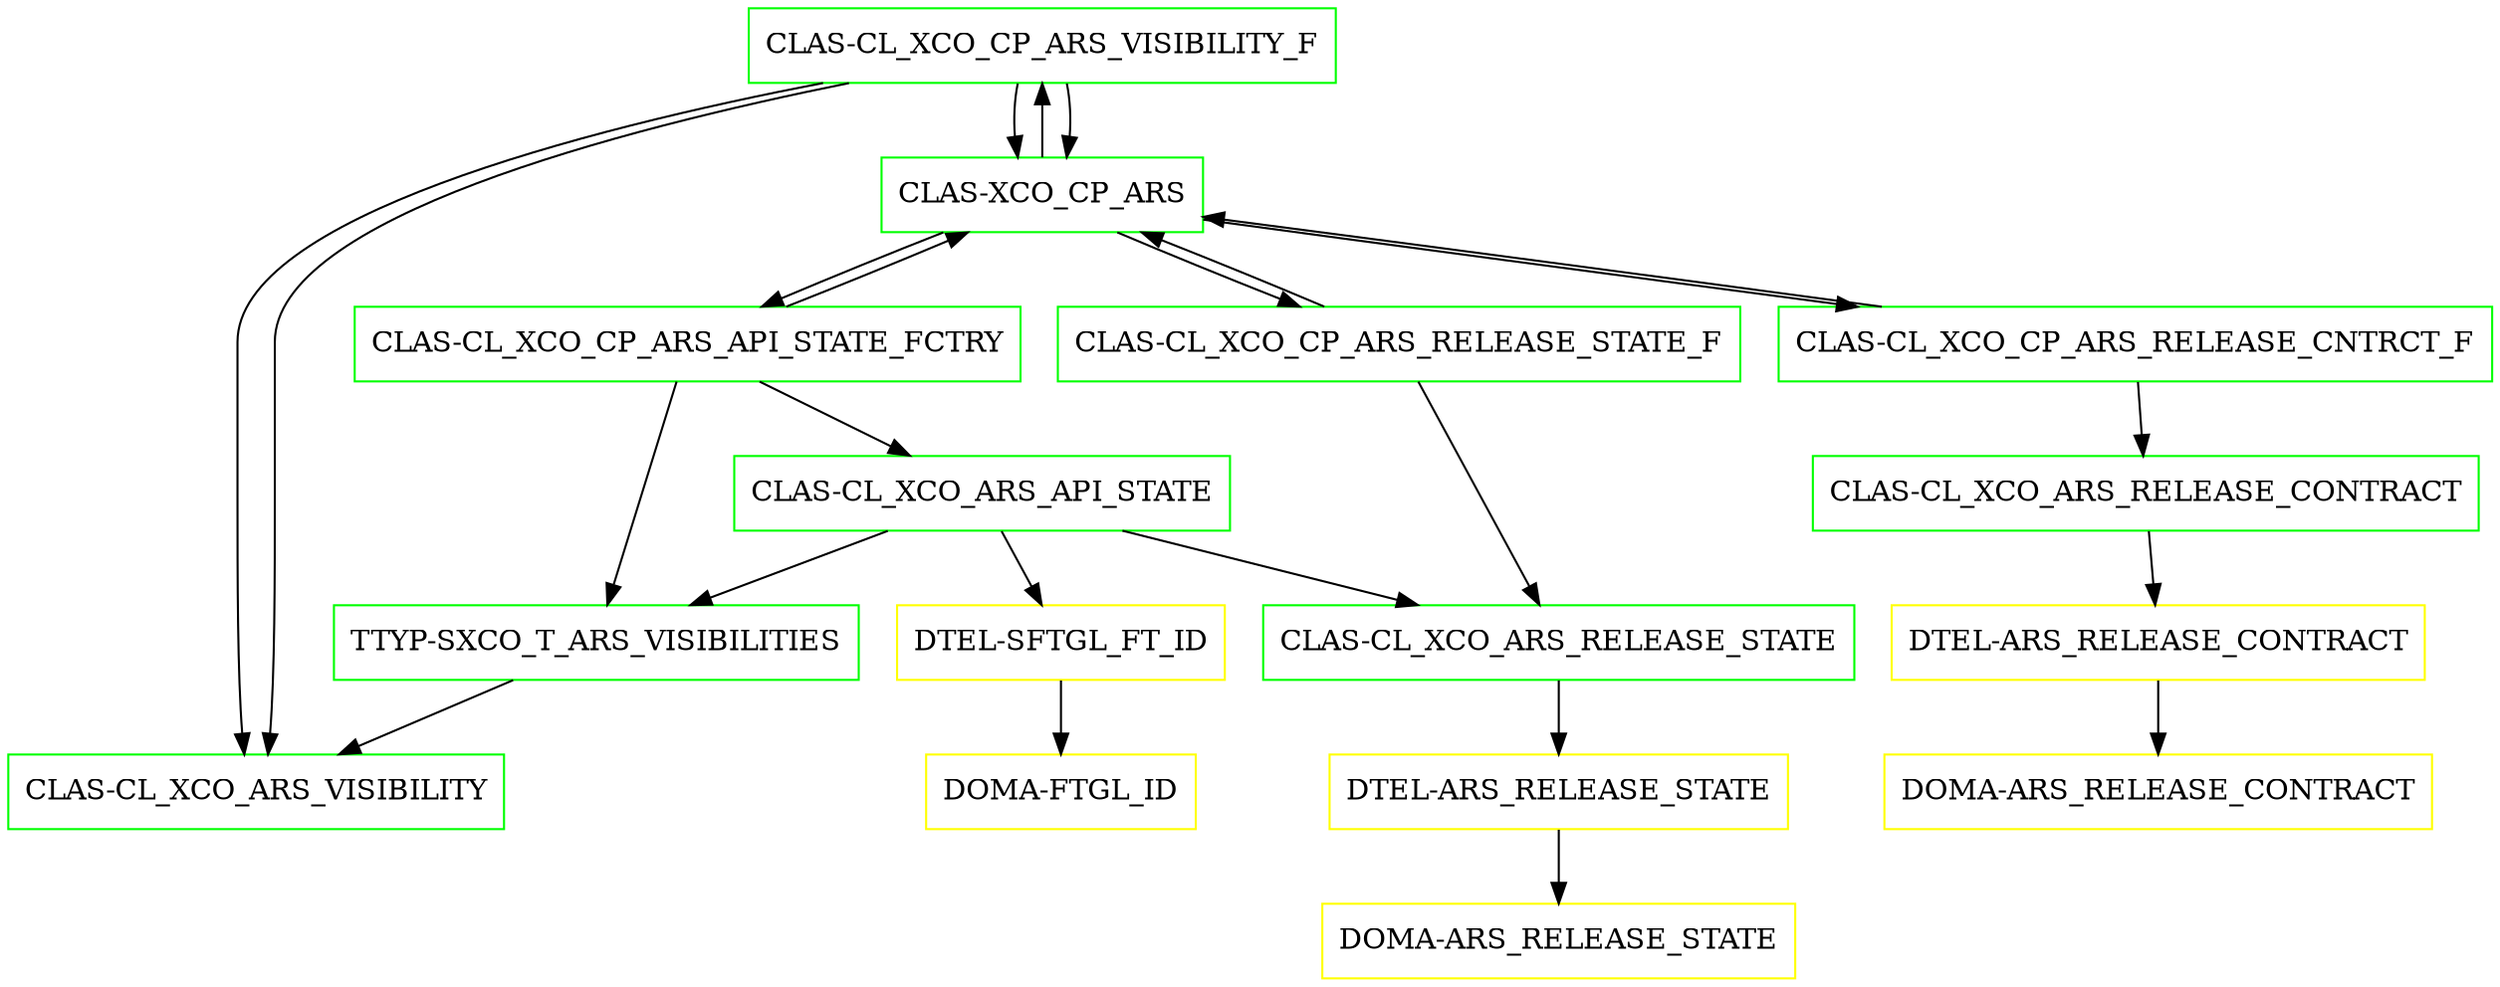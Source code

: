 digraph G {
  "CLAS-CL_XCO_CP_ARS_VISIBILITY_F" [shape=box,color=green];
  "CLAS-CL_XCO_ARS_VISIBILITY" [shape=box,color=green,URL="./CLAS_CL_XCO_ARS_VISIBILITY.html"];
  "CLAS-XCO_CP_ARS" [shape=box,color=green,URL="./CLAS_XCO_CP_ARS.html"];
  "CLAS-CL_XCO_CP_ARS_API_STATE_FCTRY" [shape=box,color=green,URL="./CLAS_CL_XCO_CP_ARS_API_STATE_FCTRY.html"];
  "CLAS-CL_XCO_ARS_API_STATE" [shape=box,color=green,URL="./CLAS_CL_XCO_ARS_API_STATE.html"];
  "CLAS-CL_XCO_ARS_RELEASE_STATE" [shape=box,color=green,URL="./CLAS_CL_XCO_ARS_RELEASE_STATE.html"];
  "DTEL-ARS_RELEASE_STATE" [shape=box,color=yellow,URL="./DTEL_ARS_RELEASE_STATE.html"];
  "DOMA-ARS_RELEASE_STATE" [shape=box,color=yellow,URL="./DOMA_ARS_RELEASE_STATE.html"];
  "TTYP-SXCO_T_ARS_VISIBILITIES" [shape=box,color=green,URL="./TTYP_SXCO_T_ARS_VISIBILITIES.html"];
  "DTEL-SFTGL_FT_ID" [shape=box,color=yellow,URL="./DTEL_SFTGL_FT_ID.html"];
  "DOMA-FTGL_ID" [shape=box,color=yellow,URL="./DOMA_FTGL_ID.html"];
  "CLAS-CL_XCO_CP_ARS_VISIBILITY_F" [shape=box,color=green,URL="./CLAS_CL_XCO_CP_ARS_VISIBILITY_F.html"];
  "CLAS-CL_XCO_CP_ARS_RELEASE_STATE_F" [shape=box,color=green,URL="./CLAS_CL_XCO_CP_ARS_RELEASE_STATE_F.html"];
  "CLAS-CL_XCO_CP_ARS_RELEASE_CNTRCT_F" [shape=box,color=green,URL="./CLAS_CL_XCO_CP_ARS_RELEASE_CNTRCT_F.html"];
  "CLAS-CL_XCO_ARS_RELEASE_CONTRACT" [shape=box,color=green,URL="./CLAS_CL_XCO_ARS_RELEASE_CONTRACT.html"];
  "DTEL-ARS_RELEASE_CONTRACT" [shape=box,color=yellow,URL="./DTEL_ARS_RELEASE_CONTRACT.html"];
  "DOMA-ARS_RELEASE_CONTRACT" [shape=box,color=yellow,URL="./DOMA_ARS_RELEASE_CONTRACT.html"];
  "CLAS-CL_XCO_CP_ARS_VISIBILITY_F" -> "CLAS-XCO_CP_ARS";
  "CLAS-CL_XCO_CP_ARS_VISIBILITY_F" -> "CLAS-CL_XCO_ARS_VISIBILITY";
  "CLAS-XCO_CP_ARS" -> "CLAS-CL_XCO_CP_ARS_RELEASE_CNTRCT_F";
  "CLAS-XCO_CP_ARS" -> "CLAS-CL_XCO_CP_ARS_RELEASE_STATE_F";
  "CLAS-XCO_CP_ARS" -> "CLAS-CL_XCO_CP_ARS_VISIBILITY_F";
  "CLAS-XCO_CP_ARS" -> "CLAS-CL_XCO_CP_ARS_API_STATE_FCTRY";
  "CLAS-CL_XCO_CP_ARS_API_STATE_FCTRY" -> "TTYP-SXCO_T_ARS_VISIBILITIES";
  "CLAS-CL_XCO_CP_ARS_API_STATE_FCTRY" -> "CLAS-XCO_CP_ARS";
  "CLAS-CL_XCO_CP_ARS_API_STATE_FCTRY" -> "CLAS-CL_XCO_ARS_API_STATE";
  "CLAS-CL_XCO_ARS_API_STATE" -> "DTEL-SFTGL_FT_ID";
  "CLAS-CL_XCO_ARS_API_STATE" -> "TTYP-SXCO_T_ARS_VISIBILITIES";
  "CLAS-CL_XCO_ARS_API_STATE" -> "CLAS-CL_XCO_ARS_RELEASE_STATE";
  "CLAS-CL_XCO_ARS_RELEASE_STATE" -> "DTEL-ARS_RELEASE_STATE";
  "DTEL-ARS_RELEASE_STATE" -> "DOMA-ARS_RELEASE_STATE";
  "TTYP-SXCO_T_ARS_VISIBILITIES" -> "CLAS-CL_XCO_ARS_VISIBILITY";
  "DTEL-SFTGL_FT_ID" -> "DOMA-FTGL_ID";
  "CLAS-CL_XCO_CP_ARS_VISIBILITY_F" -> "CLAS-XCO_CP_ARS";
  "CLAS-CL_XCO_CP_ARS_VISIBILITY_F" -> "CLAS-CL_XCO_ARS_VISIBILITY";
  "CLAS-CL_XCO_CP_ARS_RELEASE_STATE_F" -> "CLAS-XCO_CP_ARS";
  "CLAS-CL_XCO_CP_ARS_RELEASE_STATE_F" -> "CLAS-CL_XCO_ARS_RELEASE_STATE";
  "CLAS-CL_XCO_CP_ARS_RELEASE_CNTRCT_F" -> "CLAS-XCO_CP_ARS";
  "CLAS-CL_XCO_CP_ARS_RELEASE_CNTRCT_F" -> "CLAS-CL_XCO_ARS_RELEASE_CONTRACT";
  "CLAS-CL_XCO_ARS_RELEASE_CONTRACT" -> "DTEL-ARS_RELEASE_CONTRACT";
  "DTEL-ARS_RELEASE_CONTRACT" -> "DOMA-ARS_RELEASE_CONTRACT";
}

